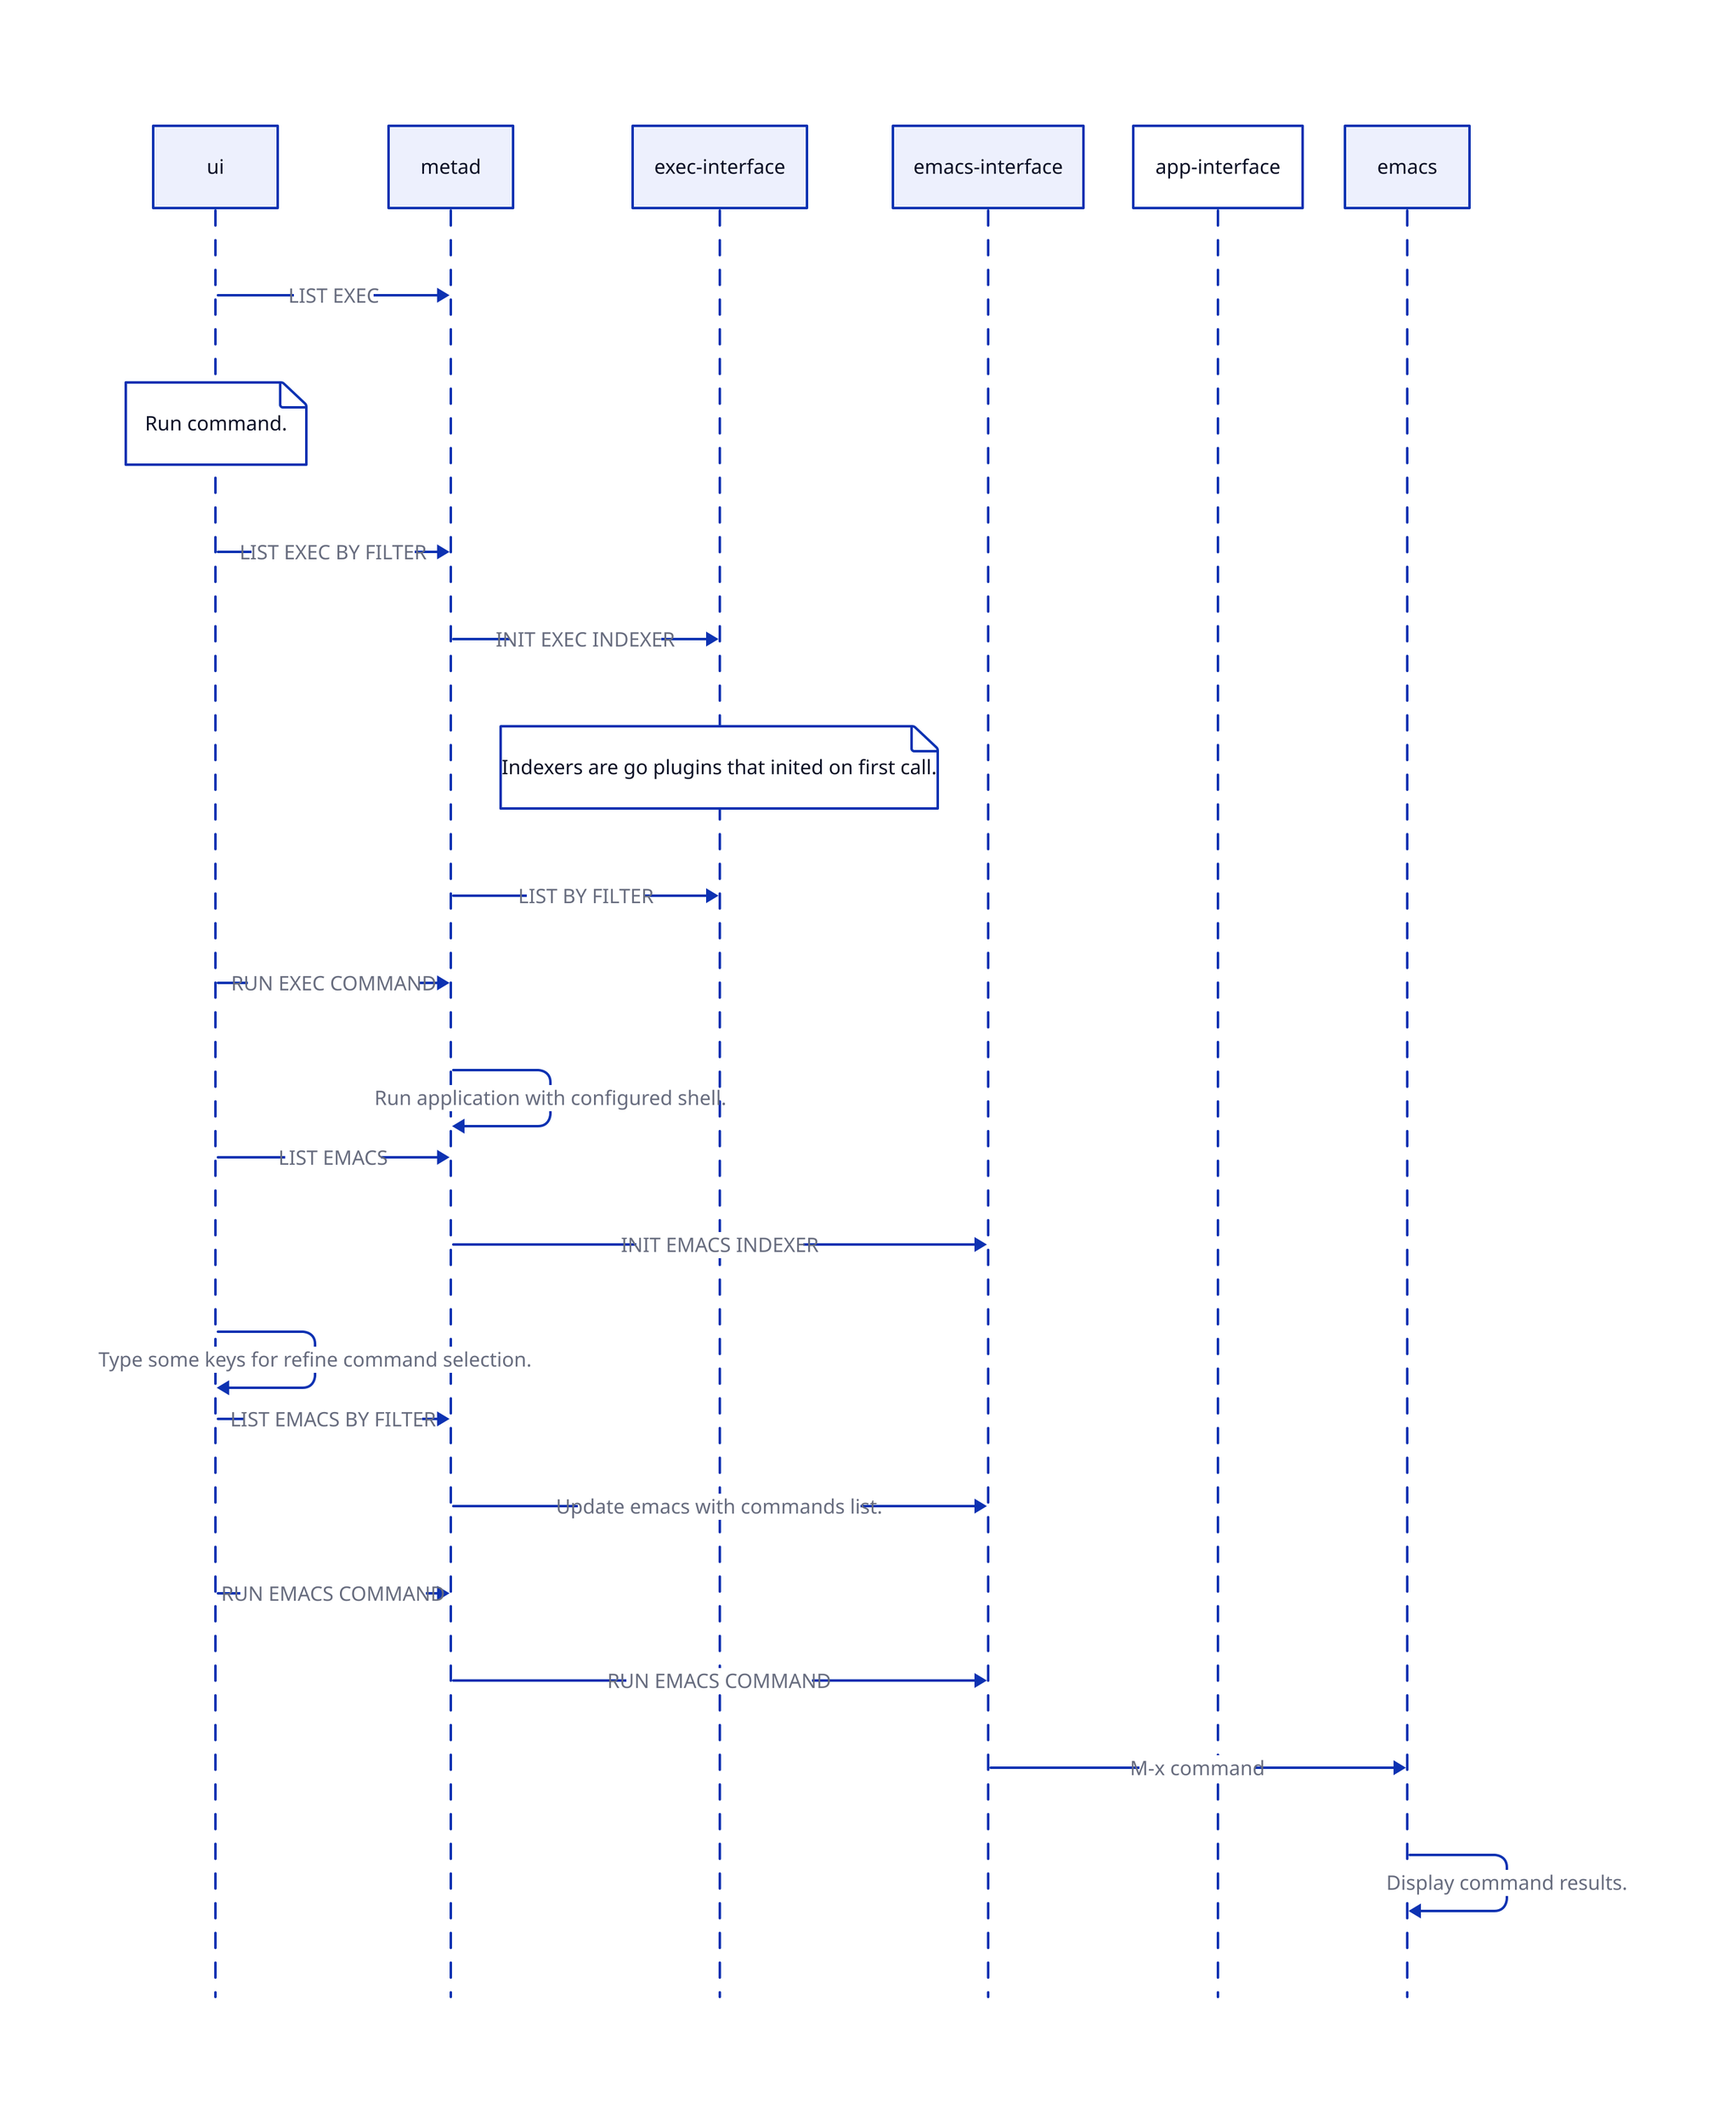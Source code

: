 shape: sequence_diagram

ui; metad; exec-interface; emacs-interface; app-interface;

ui -> metad: LIST EXEC
ui.note: User typed some keys that used as search FILTER.
ui -> metad: LIST EXEC BY FILTER

metad -> exec-interface: INIT EXEC INDEXER
exec-interface.note: Indexers are go plugins that inited on first call.
metad -> exec-interface: LIST BY FILTER
ui -> metad: RUN EXEC COMMAND
metad -> metad: Run application with configured shell.

ui.note: User switched mode to Emacs commands.
ui -> metad: LIST EMACS
metad -> emacs-interface: INIT EMACS INDEXER
ui.note: Initial list of commands returned to UI.
ui -> ui: Type some keys for refine command selection.
ui -> metad: LIST EMACS BY FILTER
metad -> emacs-interface: Update emacs with commands list.
ui.note: Run command.
ui -> metad: RUN EMACS COMMAND
metad -> emacs-interface: RUN EMACS COMMAND
emacs-interface -> emacs: M-x command
emacs -> emacs: Display command results.
